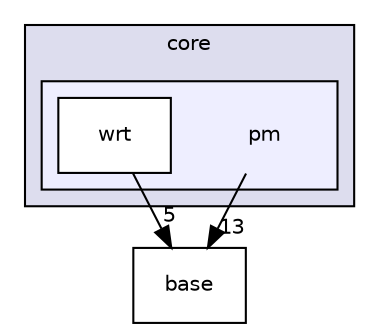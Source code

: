 digraph G {
  compound=true
  node [ fontsize="10", fontname="Helvetica"];
  edge [ labelfontsize="10", labelfontname="Helvetica"];
  subgraph clusterdir_18e718a92f1e56f596f9b4a710826a5a {
    graph [ bgcolor="#ddddee", pencolor="black", label="core" fontname="Helvetica", fontsize="10", URL="dir_18e718a92f1e56f596f9b4a710826a5a.html"]
  subgraph clusterdir_c1443607dd4cc642c3d39bfbd095271a {
    graph [ bgcolor="#eeeeff", pencolor="black", label="" URL="dir_c1443607dd4cc642c3d39bfbd095271a.html"];
    dir_c1443607dd4cc642c3d39bfbd095271a [shape=plaintext label="pm"];
    dir_9f68788c61f17d57b81904c5faaf747a [shape=box label="wrt" color="black" fillcolor="white" style="filled" URL="dir_9f68788c61f17d57b81904c5faaf747a.html"];
  }
  }
  dir_96bebcbd622f6ba3e4502d519ed457a0 [shape=box label="base" URL="dir_96bebcbd622f6ba3e4502d519ed457a0.html"];
  dir_c1443607dd4cc642c3d39bfbd095271a->dir_96bebcbd622f6ba3e4502d519ed457a0 [headlabel="13", labeldistance=1.5 headhref="dir_000028_000005.html"];
  dir_9f68788c61f17d57b81904c5faaf747a->dir_96bebcbd622f6ba3e4502d519ed457a0 [headlabel="5", labeldistance=1.5 headhref="dir_000029_000005.html"];
}

